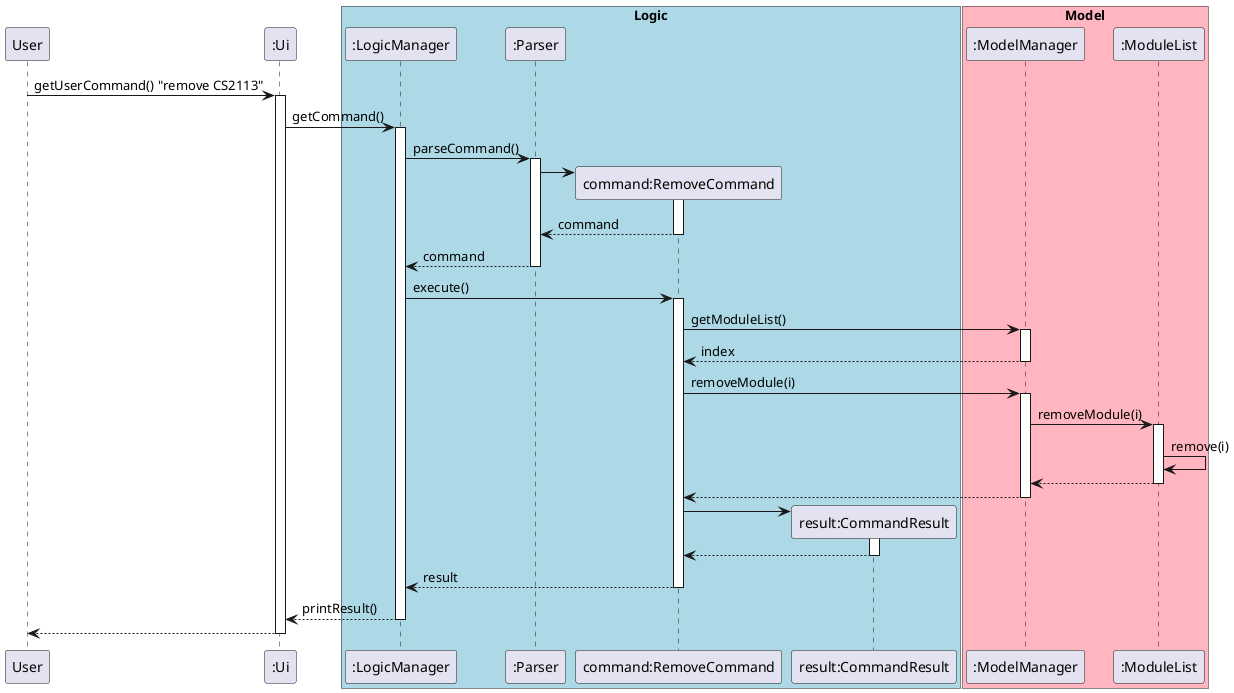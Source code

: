 @startuml
participant User
participant ":Ui" as Ui

box "Logic" #LightBlue
participant ":LogicManager" as LogicManager
participant ":Parser" as Parser
participant "command:RemoveCommand" as RemoveCommand
participant "result:CommandResult" as CommandResult
end box

box "Model" #LightPink
participant ":ModelManager" as ModelManager
participant ":ModuleList" as ModuleList
end box


User -> Ui: getUserCommand() "remove CS2113"

activate Ui
Ui -> LogicManager: getCommand()
activate LogicManager


LogicManager -> Parser: parseCommand()
activate Parser

create RemoveCommand
Parser -> RemoveCommand
activate RemoveCommand

RemoveCommand --> Parser: command
deactivate RemoveCommand


Parser --> LogicManager: command
deactivate Parser

LogicManager -> RemoveCommand: execute()

activate RemoveCommand

RemoveCommand -> ModelManager: getModuleList()
activate ModelManager
ModelManager --> RemoveCommand: index
deactivate ModelManager

RemoveCommand -> ModelManager: removeModule(i)

activate ModelManager

ModelManager -> ModuleList: removeModule(i)
activate ModuleList

ModuleList -> ModuleList: remove(i)

ModuleList --> ModelManager: 
deactivate ModuleList

ModelManager --> RemoveCommand
deactivate ModelManager

create CommandResult

RemoveCommand -> CommandResult
activate CommandResult
CommandResult --> RemoveCommand
deactivate CommandResult

RemoveCommand --> LogicManager: result
deactivate RemoveCommand

LogicManager --> Ui: printResult()
deactivate LogicManager

Ui --> User
deactivate Ui




@enduml